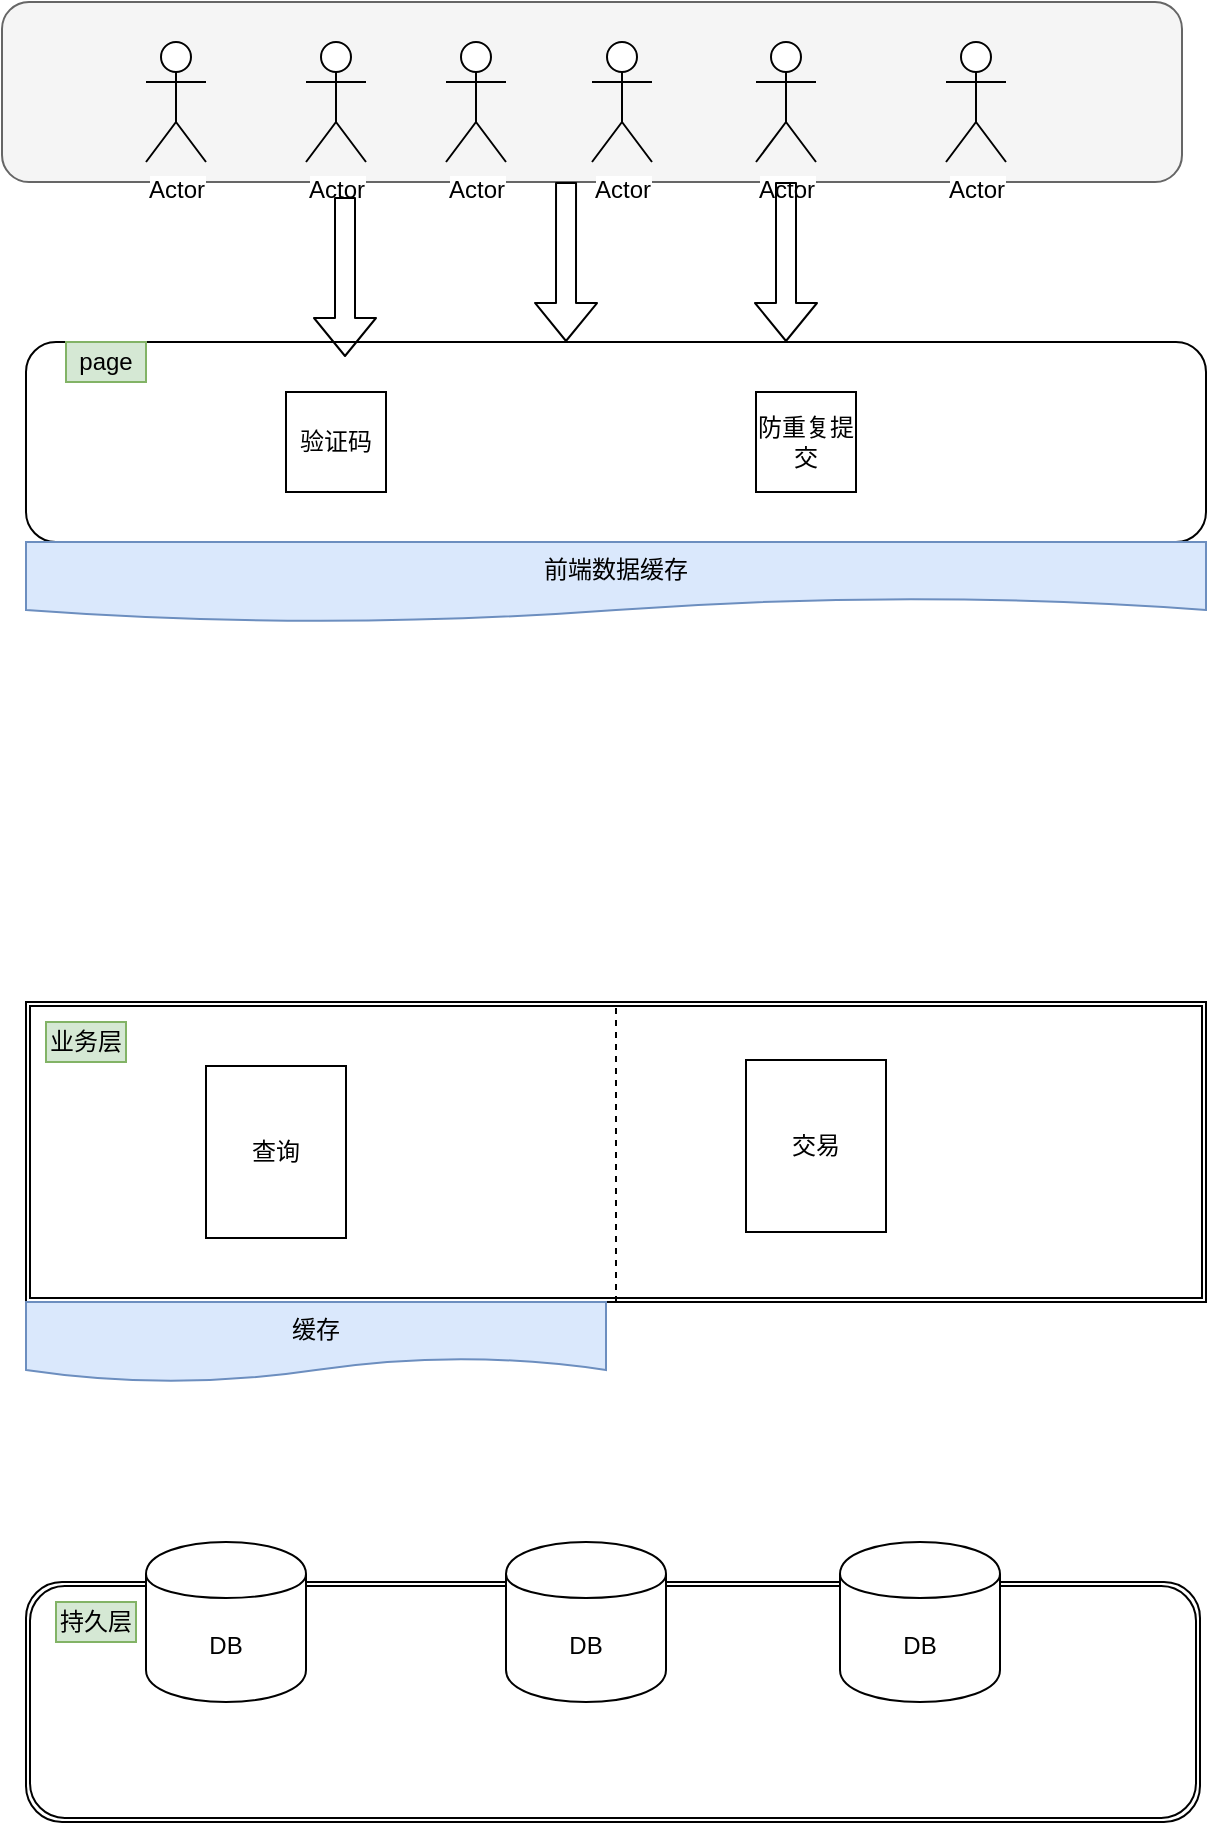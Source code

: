 <mxfile version="10.7.5" type="device"><diagram id="6N_xSbn7H7QCYNNsO-vy" name="Page-1"><mxGraphModel dx="918" dy="682" grid="1" gridSize="10" guides="1" tooltips="1" connect="1" arrows="1" fold="1" page="1" pageScale="1" pageWidth="827" pageHeight="1169" math="0" shadow="0"><root><mxCell id="0"/><mxCell id="1" parent="0"/><mxCell id="91UXWjKwHZAvpSZEmAGX-10" value="" style="rounded=1;whiteSpace=wrap;html=1;" vertex="1" parent="1"><mxGeometry x="130" y="220" width="590" height="100" as="geometry"/></mxCell><mxCell id="91UXWjKwHZAvpSZEmAGX-1" value="" style="rounded=1;whiteSpace=wrap;html=1;fillColor=#f5f5f5;strokeColor=#666666;fontColor=#333333;" vertex="1" parent="1"><mxGeometry x="118" y="50" width="590" height="90" as="geometry"/></mxCell><mxCell id="91UXWjKwHZAvpSZEmAGX-7" value="" style="shape=flexArrow;endArrow=classic;html=1;exitX=0.478;exitY=1;exitDx=0;exitDy=0;exitPerimeter=0;entryX=0.51;entryY=0;entryDx=0;entryDy=0;entryPerimeter=0;" edge="1" parent="1" source="91UXWjKwHZAvpSZEmAGX-1"><mxGeometry width="50" height="50" relative="1" as="geometry"><mxPoint x="390" y="200" as="sourcePoint"/><mxPoint x="400" y="220" as="targetPoint"/></mxGeometry></mxCell><mxCell id="91UXWjKwHZAvpSZEmAGX-8" value="验证码" style="rounded=0;whiteSpace=wrap;html=1;" vertex="1" parent="1"><mxGeometry x="260" y="245" width="50" height="50" as="geometry"/></mxCell><mxCell id="91UXWjKwHZAvpSZEmAGX-9" value="防重复提交" style="rounded=0;whiteSpace=wrap;html=1;" vertex="1" parent="1"><mxGeometry x="495" y="245" width="50" height="50" as="geometry"/></mxCell><mxCell id="91UXWjKwHZAvpSZEmAGX-11" value="page" style="text;html=1;strokeColor=#82b366;fillColor=#d5e8d4;align=center;verticalAlign=middle;whiteSpace=wrap;rounded=0;" vertex="1" parent="1"><mxGeometry x="150" y="220" width="40" height="20" as="geometry"/></mxCell><mxCell id="91UXWjKwHZAvpSZEmAGX-13" value="前端数据缓存" style="shape=document;whiteSpace=wrap;html=1;boundedLbl=1;fillColor=#dae8fc;strokeColor=#6c8ebf;" vertex="1" parent="1"><mxGeometry x="130" y="320" width="590" height="40" as="geometry"/></mxCell><mxCell id="91UXWjKwHZAvpSZEmAGX-14" value="Actor" style="shape=umlActor;verticalLabelPosition=bottom;labelBackgroundColor=#ffffff;verticalAlign=top;html=1;outlineConnect=0;" vertex="1" parent="1"><mxGeometry x="190" y="70" width="30" height="60" as="geometry"/></mxCell><mxCell id="91UXWjKwHZAvpSZEmAGX-15" value="Actor" style="shape=umlActor;verticalLabelPosition=bottom;labelBackgroundColor=#ffffff;verticalAlign=top;html=1;outlineConnect=0;" vertex="1" parent="1"><mxGeometry x="270" y="70" width="30" height="60" as="geometry"/></mxCell><mxCell id="91UXWjKwHZAvpSZEmAGX-18" value="Actor" style="shape=umlActor;verticalLabelPosition=bottom;labelBackgroundColor=#ffffff;verticalAlign=top;html=1;outlineConnect=0;" vertex="1" parent="1"><mxGeometry x="340" y="70" width="30" height="60" as="geometry"/></mxCell><mxCell id="91UXWjKwHZAvpSZEmAGX-19" value="Actor" style="shape=umlActor;verticalLabelPosition=bottom;labelBackgroundColor=#ffffff;verticalAlign=top;html=1;outlineConnect=0;" vertex="1" parent="1"><mxGeometry x="413" y="70" width="30" height="60" as="geometry"/></mxCell><mxCell id="91UXWjKwHZAvpSZEmAGX-20" value="Actor" style="shape=umlActor;verticalLabelPosition=bottom;labelBackgroundColor=#ffffff;verticalAlign=top;html=1;outlineConnect=0;" vertex="1" parent="1"><mxGeometry x="495" y="70" width="30" height="60" as="geometry"/></mxCell><mxCell id="91UXWjKwHZAvpSZEmAGX-21" value="Actor" style="shape=umlActor;verticalLabelPosition=bottom;labelBackgroundColor=#ffffff;verticalAlign=top;html=1;outlineConnect=0;" vertex="1" parent="1"><mxGeometry x="590" y="70" width="30" height="60" as="geometry"/></mxCell><mxCell id="91UXWjKwHZAvpSZEmAGX-22" value="" style="shape=flexArrow;endArrow=classic;html=1;exitX=0.478;exitY=1;exitDx=0;exitDy=0;exitPerimeter=0;entryX=0.51;entryY=0;entryDx=0;entryDy=0;entryPerimeter=0;" edge="1" parent="1"><mxGeometry width="50" height="50" relative="1" as="geometry"><mxPoint x="510" y="140" as="sourcePoint"/><mxPoint x="510" y="220" as="targetPoint"/></mxGeometry></mxCell><mxCell id="91UXWjKwHZAvpSZEmAGX-23" value="" style="shape=flexArrow;endArrow=classic;html=1;exitX=0.478;exitY=1;exitDx=0;exitDy=0;exitPerimeter=0;entryX=0.51;entryY=0;entryDx=0;entryDy=0;entryPerimeter=0;" edge="1" parent="1"><mxGeometry width="50" height="50" relative="1" as="geometry"><mxPoint x="289.5" y="147.5" as="sourcePoint"/><mxPoint x="289.5" y="227.5" as="targetPoint"/></mxGeometry></mxCell><mxCell id="91UXWjKwHZAvpSZEmAGX-30" value="" style="group" vertex="1" connectable="0" parent="1"><mxGeometry x="130" y="550" width="590" height="230" as="geometry"/></mxCell><mxCell id="91UXWjKwHZAvpSZEmAGX-24" value="" style="shape=ext;double=1;rounded=0;whiteSpace=wrap;html=1;" vertex="1" parent="91UXWjKwHZAvpSZEmAGX-30"><mxGeometry width="590" height="150" as="geometry"/></mxCell><mxCell id="91UXWjKwHZAvpSZEmAGX-28" value="业务层" style="text;html=1;strokeColor=#82b366;fillColor=#d5e8d4;align=center;verticalAlign=middle;whiteSpace=wrap;rounded=0;" vertex="1" parent="91UXWjKwHZAvpSZEmAGX-30"><mxGeometry x="10" y="10" width="40" height="20" as="geometry"/></mxCell><mxCell id="91UXWjKwHZAvpSZEmAGX-33" value="查询" style="rounded=0;whiteSpace=wrap;html=1;" vertex="1" parent="91UXWjKwHZAvpSZEmAGX-30"><mxGeometry x="90" y="32" width="70" height="86" as="geometry"/></mxCell><mxCell id="91UXWjKwHZAvpSZEmAGX-34" value="交易" style="rounded=0;whiteSpace=wrap;html=1;" vertex="1" parent="91UXWjKwHZAvpSZEmAGX-30"><mxGeometry x="360" y="29" width="70" height="86" as="geometry"/></mxCell><mxCell id="91UXWjKwHZAvpSZEmAGX-35" value="缓存" style="shape=document;whiteSpace=wrap;html=1;boundedLbl=1;fillColor=#dae8fc;strokeColor=#6c8ebf;" vertex="1" parent="91UXWjKwHZAvpSZEmAGX-30"><mxGeometry y="150" width="290" height="40" as="geometry"/></mxCell><mxCell id="91UXWjKwHZAvpSZEmAGX-38" value="" style="endArrow=none;dashed=1;html=1;entryX=0.5;entryY=0;entryDx=0;entryDy=0;exitX=0.5;exitY=1;exitDx=0;exitDy=0;" edge="1" parent="91UXWjKwHZAvpSZEmAGX-30" source="91UXWjKwHZAvpSZEmAGX-24" target="91UXWjKwHZAvpSZEmAGX-24"><mxGeometry width="50" height="50" relative="1" as="geometry"><mxPoint x="250" y="90" as="sourcePoint"/><mxPoint x="300" y="40" as="targetPoint"/></mxGeometry></mxCell><mxCell id="91UXWjKwHZAvpSZEmAGX-31" value="" style="group" vertex="1" connectable="0" parent="1"><mxGeometry x="130" y="820" width="587" height="140" as="geometry"/></mxCell><mxCell id="91UXWjKwHZAvpSZEmAGX-26" value="" style="shape=ext;double=1;rounded=1;whiteSpace=wrap;html=1;" vertex="1" parent="91UXWjKwHZAvpSZEmAGX-31"><mxGeometry y="20" width="587" height="120" as="geometry"/></mxCell><mxCell id="91UXWjKwHZAvpSZEmAGX-5" value="DB" style="shape=cylinder;whiteSpace=wrap;html=1;boundedLbl=1;backgroundOutline=1;" vertex="1" parent="91UXWjKwHZAvpSZEmAGX-31"><mxGeometry x="240" width="80" height="80" as="geometry"/></mxCell><mxCell id="91UXWjKwHZAvpSZEmAGX-6" value="DB" style="shape=cylinder;whiteSpace=wrap;html=1;boundedLbl=1;backgroundOutline=1;" vertex="1" parent="91UXWjKwHZAvpSZEmAGX-31"><mxGeometry x="407" width="80" height="80" as="geometry"/></mxCell><mxCell id="91UXWjKwHZAvpSZEmAGX-32" value="" style="group" vertex="1" connectable="0" parent="91UXWjKwHZAvpSZEmAGX-31"><mxGeometry x="15" width="125" height="80" as="geometry"/></mxCell><mxCell id="91UXWjKwHZAvpSZEmAGX-3" value="DB" style="shape=cylinder;whiteSpace=wrap;html=1;boundedLbl=1;backgroundOutline=1;" vertex="1" parent="91UXWjKwHZAvpSZEmAGX-32"><mxGeometry x="45" width="80" height="80" as="geometry"/></mxCell><mxCell id="91UXWjKwHZAvpSZEmAGX-27" value="持久层" style="text;html=1;strokeColor=#82b366;fillColor=#d5e8d4;align=center;verticalAlign=middle;whiteSpace=wrap;rounded=0;" vertex="1" parent="91UXWjKwHZAvpSZEmAGX-32"><mxGeometry y="30" width="40" height="20" as="geometry"/></mxCell></root></mxGraphModel></diagram></mxfile>